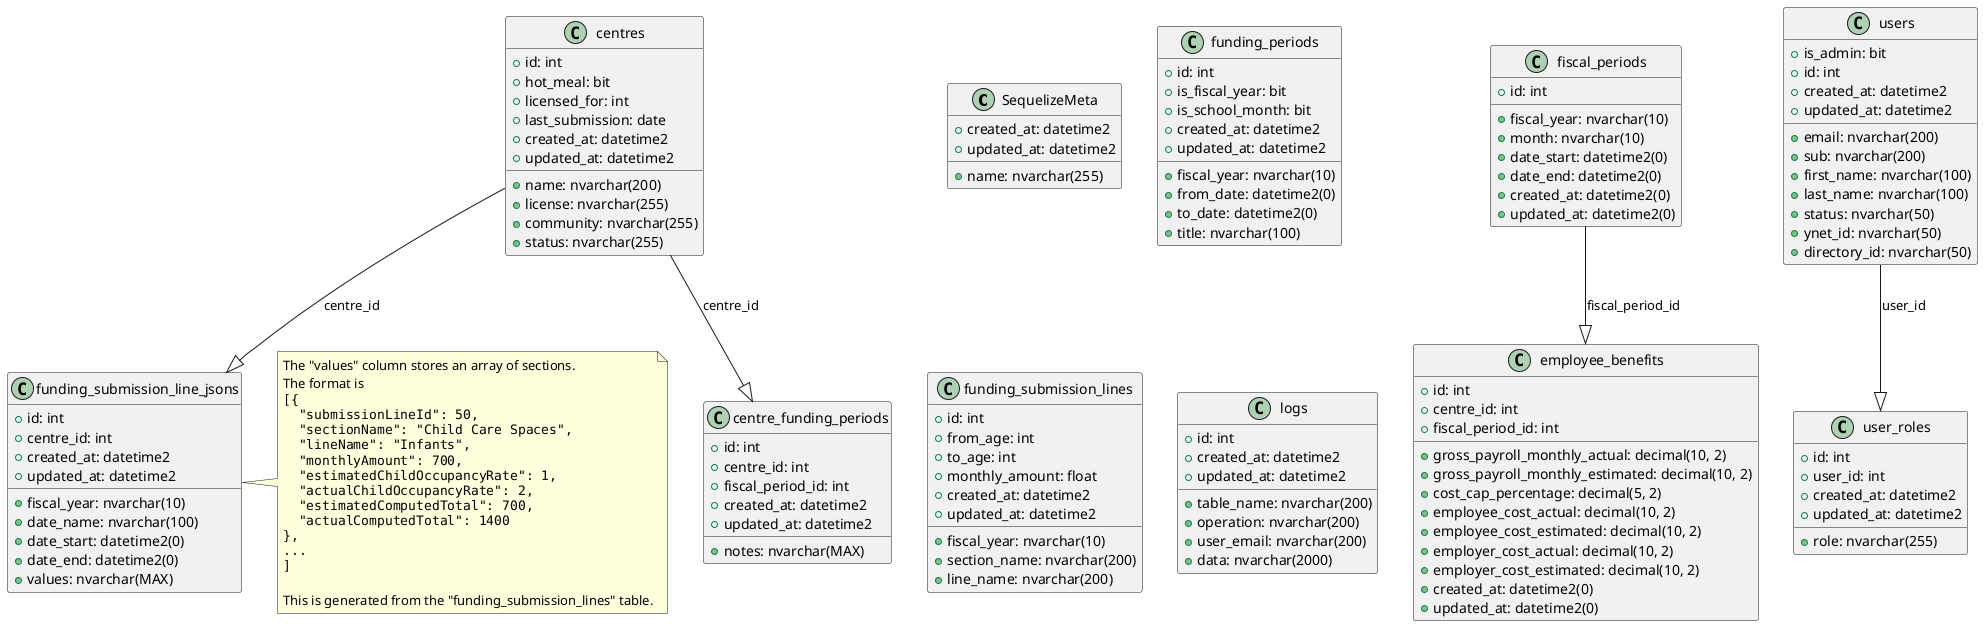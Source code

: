 @startuml Entity Relationship Diagrams

class "SequelizeMeta" {
  +name: nvarchar(255)
  +created_at: datetime2
  +updated_at: datetime2
}

class "centres" {
  +id: int
  +name: nvarchar(200)
  +license: nvarchar(255)
  +community: nvarchar(255)
  +status: nvarchar(255)
  +hot_meal: bit
  +licensed_for: int
  +last_submission: date
  +created_at: datetime2
  +updated_at: datetime2
}


class "employee_benefits" {
  +id: int
  +centre_id: int
  +fiscal_period_id: int
  +gross_payroll_monthly_actual: decimal(10, 2)
  +gross_payroll_monthly_estimated: decimal(10, 2)
  +cost_cap_percentage: decimal(5, 2)
  +employee_cost_actual: decimal(10, 2)
  +employee_cost_estimated: decimal(10, 2)
  +employer_cost_actual: decimal(10, 2)
  +employer_cost_estimated: decimal(10, 2)
  +created_at: datetime2(0)
  +updated_at: datetime2(0)
}

class "fiscal_periods" {
  +id: int
  +fiscal_year: nvarchar(10)
  +month: nvarchar(10)
  +date_start: datetime2(0)
  +date_end: datetime2(0)
  +created_at: datetime2(0)
  +updated_at: datetime2(0)
}

class "funding_periods" {
  +id: int
  +fiscal_year: nvarchar(10)
  +from_date: datetime2(0)
  +to_date: datetime2(0)
  +title: nvarchar(100)
  +is_fiscal_year: bit
  +is_school_month: bit
  +created_at: datetime2
  +updated_at: datetime2
}

class "funding_submission_lines" {
  +id: int
  +fiscal_year: nvarchar(10)
  +section_name: nvarchar(200)
  +line_name: nvarchar(200)
  +from_age: int
  +to_age: int
  +monthly_amount: float
  +created_at: datetime2
  +updated_at: datetime2
}

class "logs" {
  +id: int
  +table_name: nvarchar(200)
  +operation: nvarchar(200)
  +user_email: nvarchar(200)
  +data: nvarchar(2000)
  +created_at: datetime2
  +updated_at: datetime2
}

class "users" {
  +email: nvarchar(200)
  +sub: nvarchar(200)
  +first_name: nvarchar(100)
  +last_name: nvarchar(100)
  +status: nvarchar(50)
  +is_admin: bit
  +ynet_id: nvarchar(50)
  +directory_id: nvarchar(50)
  +id: int
  +created_at: datetime2
  +updated_at: datetime2
}

class "centre_funding_periods" {
  +id: int
  +centre_id: int
  +fiscal_period_id: int
  +notes: nvarchar(MAX)
  +created_at: datetime2
  +updated_at: datetime2
}

class "funding_submission_line_jsons" {
  +id: int
  +centre_id: int
  +fiscal_year: nvarchar(10)
  +date_name: nvarchar(100)
  +date_start: datetime2(0)
  +date_end: datetime2(0)
  +values: nvarchar(MAX)
  +created_at: datetime2
  +updated_at: datetime2
}

note right of "funding_submission_line_jsons"
  The "values" column stores an array of sections.
  The format is
  <code>
  [{
    "submissionLineId": 50,
    "sectionName": "Child Care Spaces",
    "lineName": "Infants",
    "monthlyAmount": 700,
    "estimatedChildOccupancyRate": 1,
    "actualChildOccupancyRate": 2,
    "estimatedComputedTotal": 700,
    "actualComputedTotal": 1400
  },
  ...
  ]
  </code>

  This is generated from the "funding_submission_lines" table.
end note

class "user_roles" {
  +role: nvarchar(255)
  +id: int
  +user_id: int
  +created_at: datetime2
  +updated_at: datetime2
}

"centres" --|> "centre_funding_periods" : centre_id
"centres" --|> "funding_submission_line_jsons" : centre_id
"users" --|> "user_roles" : user_id
"fiscal_periods" --|> "employee_benefits" : fiscal_period_id

@enduml
